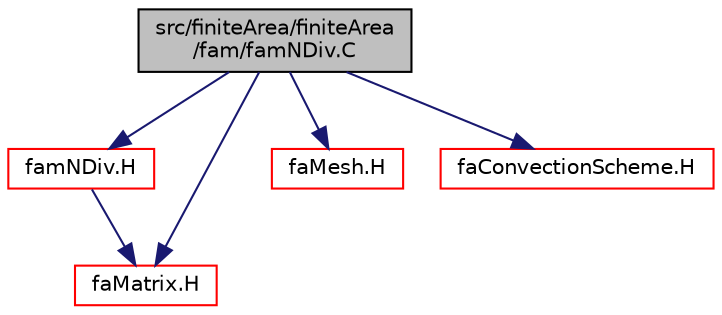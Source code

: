 digraph "src/finiteArea/finiteArea/fam/famNDiv.C"
{
  bgcolor="transparent";
  edge [fontname="Helvetica",fontsize="10",labelfontname="Helvetica",labelfontsize="10"];
  node [fontname="Helvetica",fontsize="10",shape=record];
  Node1 [label="src/finiteArea/finiteArea\l/fam/famNDiv.C",height=0.2,width=0.4,color="black", fillcolor="grey75", style="filled" fontcolor="black"];
  Node1 -> Node2 [color="midnightblue",fontsize="10",style="solid",fontname="Helvetica"];
  Node2 [label="famNDiv.H",height=0.2,width=0.4,color="red",URL="$famNDiv_8H.html",tooltip="Calculate the matrix for the divergence of the given field and flux. "];
  Node2 -> Node3 [color="midnightblue",fontsize="10",style="solid",fontname="Helvetica"];
  Node3 [label="faMatrix.H",height=0.2,width=0.4,color="red",URL="$faMatrix_8H.html"];
  Node1 -> Node4 [color="midnightblue",fontsize="10",style="solid",fontname="Helvetica"];
  Node4 [label="faMesh.H",height=0.2,width=0.4,color="red",URL="$faMesh_8H.html"];
  Node1 -> Node3 [color="midnightblue",fontsize="10",style="solid",fontname="Helvetica"];
  Node1 -> Node5 [color="midnightblue",fontsize="10",style="solid",fontname="Helvetica"];
  Node5 [label="faConvectionScheme.H",height=0.2,width=0.4,color="red",URL="$faConvectionScheme_8H.html"];
}
